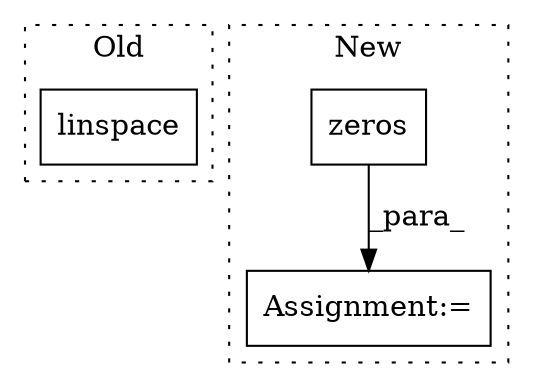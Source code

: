 digraph G {
subgraph cluster0 {
1 [label="linspace" a="32" s="708,760" l="9,1" shape="box"];
label = "Old";
style="dotted";
}
subgraph cluster1 {
2 [label="zeros" a="32" s="770,802" l="6,1" shape="box"];
3 [label="Assignment:=" a="7" s="1099" l="1" shape="box"];
label = "New";
style="dotted";
}
2 -> 3 [label="_para_"];
}